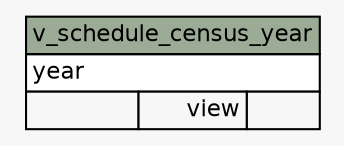 // dot 2.38.0 on Linux 4.10.0-32-generic
digraph "v_schedule_census_year" {
  graph [
    rankdir="RL"
    bgcolor="#f7f7f7"
  ];
  node [
    fontname="Helvetica"
    fontsize="11"
    shape="plaintext"
  ];
  edge [
    arrowsize="0.8"
  ];
  "v_schedule_census_year" [
    label=<
    <TABLE BORDER="0" CELLBORDER="1" CELLSPACING="0" BGCOLOR="#ffffff">
      <TR><TD PORT="v_schedule_census_year.heading" COLSPAN="3" BGCOLOR="#9bab96" ALIGN="CENTER">v_schedule_census_year</TD></TR>
      <TR><TD PORT="year" COLSPAN="3" ALIGN="LEFT">year</TD></TR>
      <TR><TD ALIGN="LEFT" BGCOLOR="#f7f7f7">  </TD><TD ALIGN="RIGHT" BGCOLOR="#f7f7f7">view</TD><TD ALIGN="RIGHT" BGCOLOR="#f7f7f7">  </TD></TR>
    </TABLE>>
    URL="tables/v_schedule_census_year.html#"
    tooltip="v_schedule_census_year"
  ];
}
